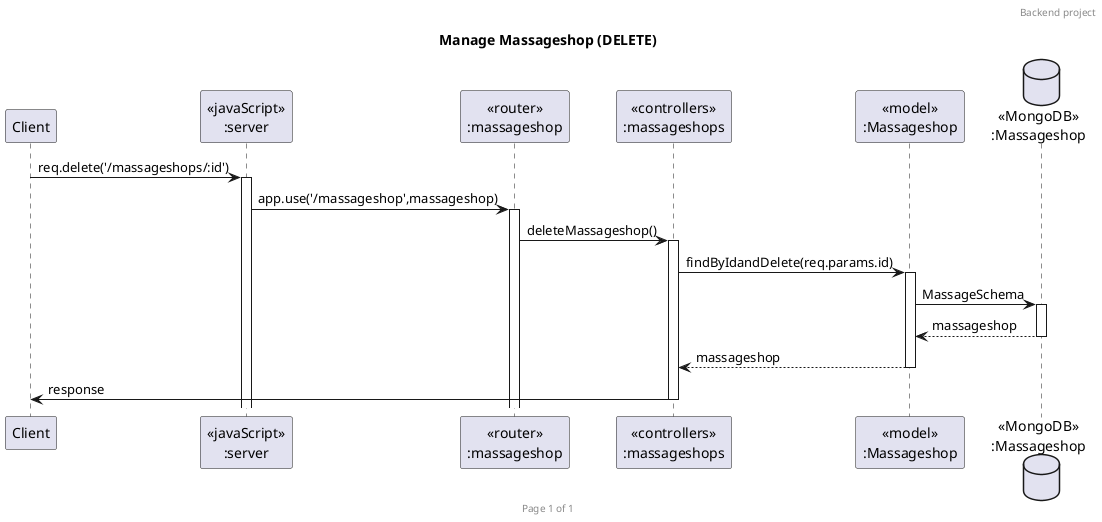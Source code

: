 @startuml Manage Massageshop (DELETE)

header Backend project 
footer Page %page% of %lastpage%
title "Manage Massageshop (DELETE)"

participant "Client" as client
participant "<<javaScript>>\n:server" as server
participant "<<router>>\n:massageshop" as routerMassage
participant "<<controllers>>\n:massageshops" as controllerMassageshop
participant "<<model>>\n:Massageshop" as modelMassage
database "<<MongoDB>>\n:Massageshop" as MassageDatabase

client->server ++:req.delete('/massageshops/:id')
server->routerMassage ++:app.use('/massageshop',massageshop)
routerMassage -> controllerMassageshop ++:deleteMassageshop()
controllerMassageshop->modelMassage ++:findByIdandDelete(req.params.id)
modelMassage ->MassageDatabase ++: MassageSchema
MassageDatabase --> modelMassage --: massageshop
controllerMassageshop <-- modelMassage --: massageshop
controllerMassageshop->client --:response

@enduml
